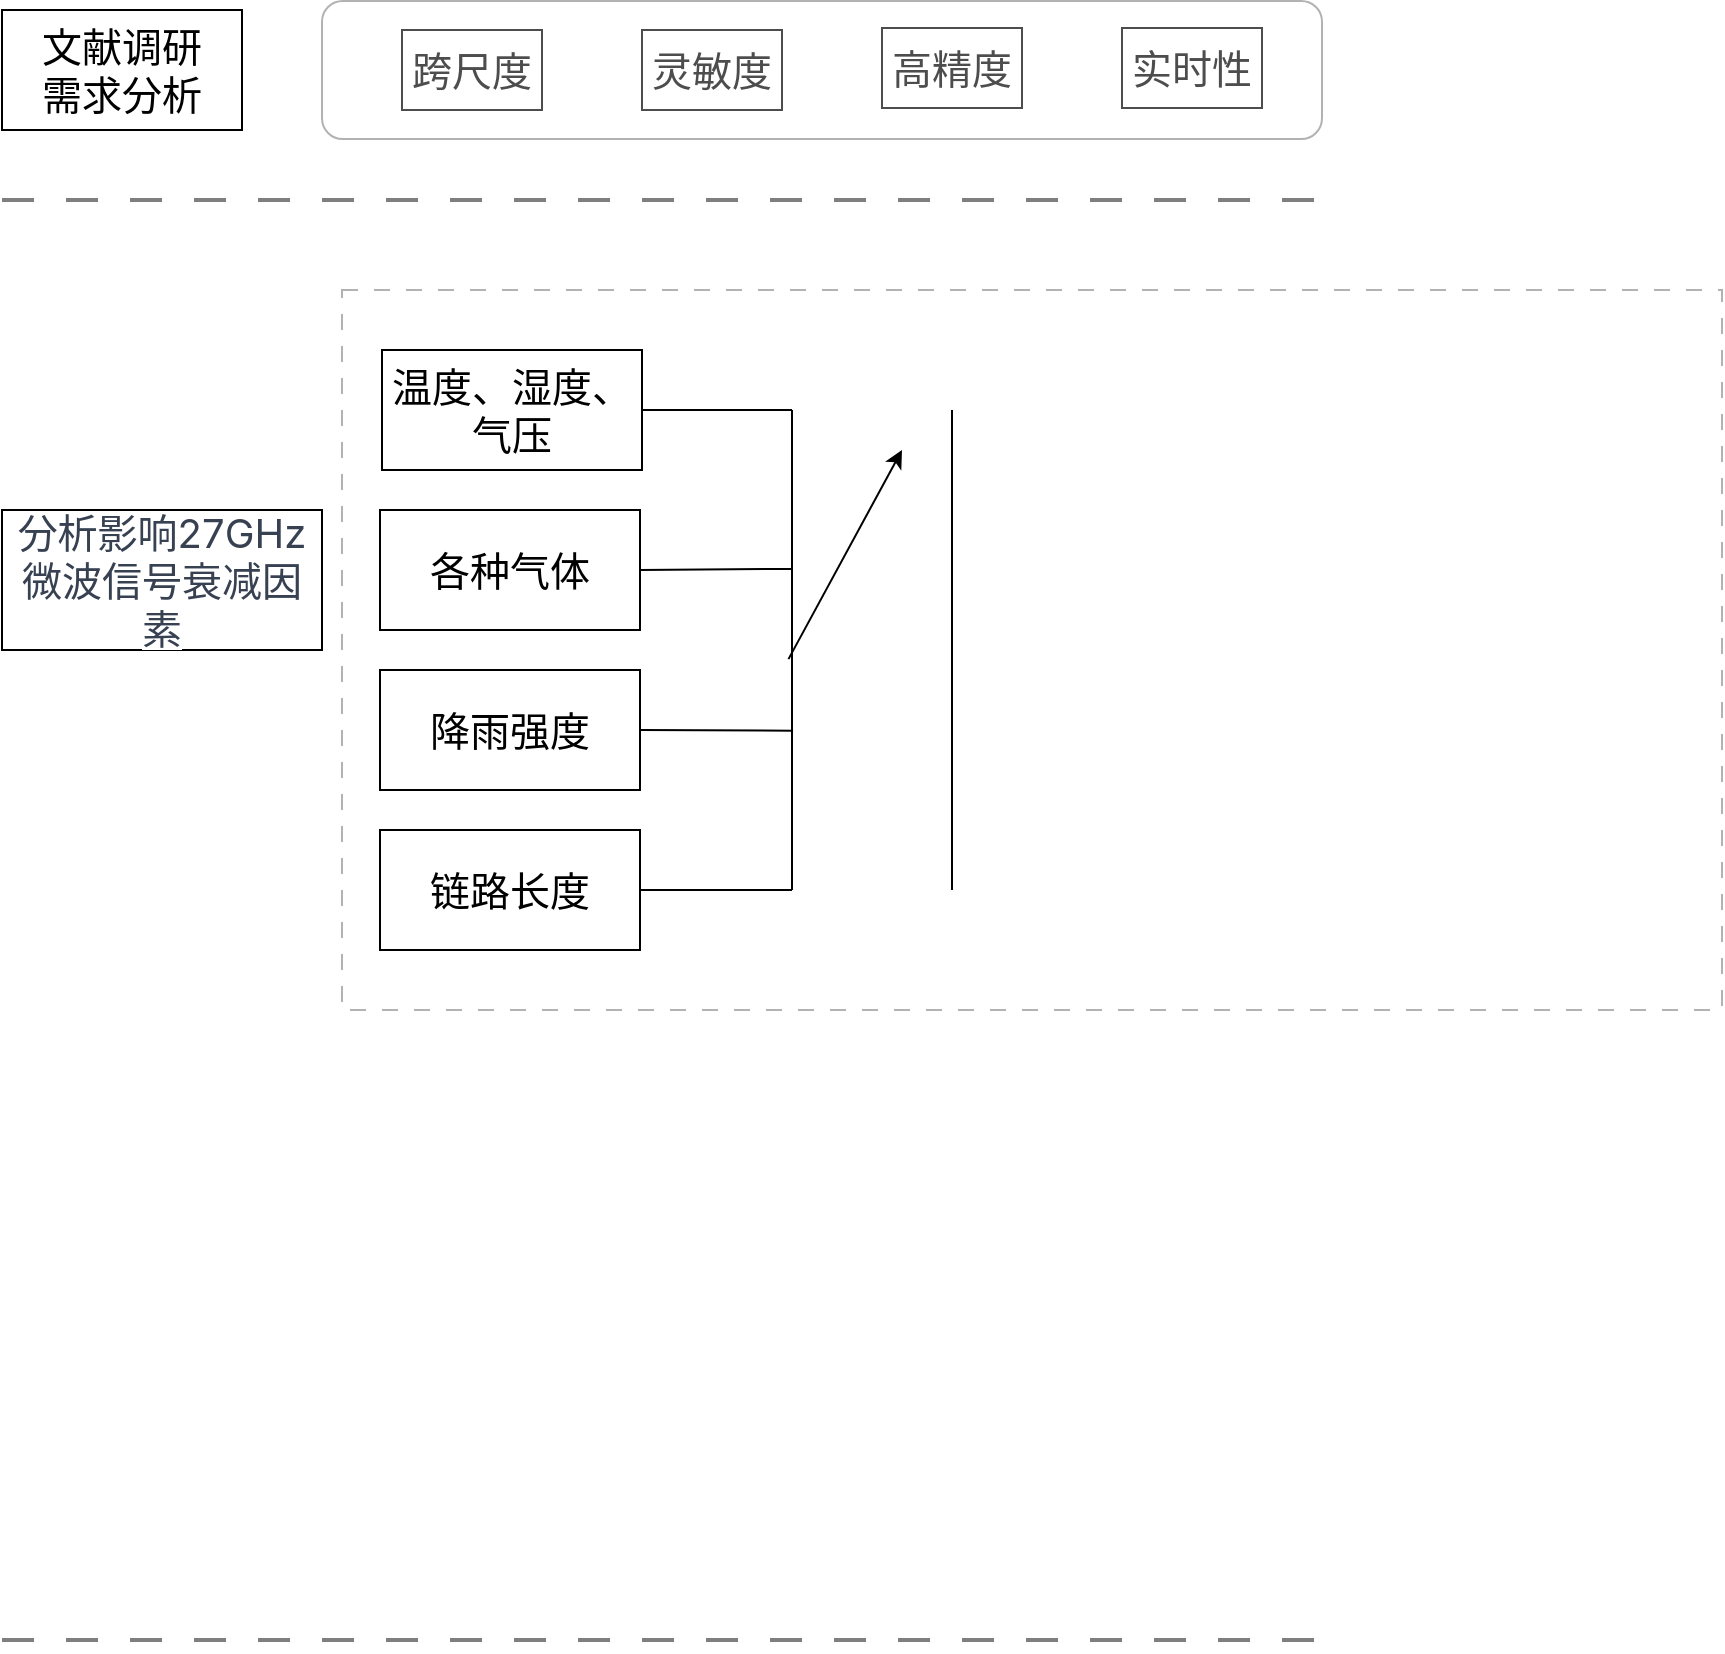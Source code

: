 <mxfile version="24.5.4" type="github">
  <diagram name="第 1 页" id="vz4i3LhELy7wU1bM7fb8">
    <mxGraphModel dx="724" dy="390" grid="1" gridSize="10" guides="1" tooltips="1" connect="1" arrows="1" fold="1" page="1" pageScale="1" pageWidth="827" pageHeight="1169" math="0" shadow="0">
      <root>
        <mxCell id="0" />
        <mxCell id="1" parent="0" />
        <mxCell id="u5NkH72IfdMpRJPFfYtH-1" value="&lt;font style=&quot;font-size: 20px;&quot;&gt;文献调研&lt;/font&gt;&lt;div style=&quot;font-size: 20px;&quot;&gt;需求分析&lt;/div&gt;" style="whiteSpace=wrap;html=1;" vertex="1" parent="1">
          <mxGeometry x="160" y="30" width="120" height="60" as="geometry" />
        </mxCell>
        <mxCell id="u5NkH72IfdMpRJPFfYtH-9" value="" style="rounded=0;whiteSpace=wrap;html=1;dashed=1;dashPattern=8 8;opacity=30;" vertex="1" parent="1">
          <mxGeometry x="330" y="170" width="690" height="360" as="geometry" />
        </mxCell>
        <mxCell id="u5NkH72IfdMpRJPFfYtH-13" value="" style="line;strokeWidth=2;html=1;perimeter=backbonePerimeter;points=[];outlineConnect=0;opacity=50;dashed=1;dashPattern=8 8;" vertex="1" parent="1">
          <mxGeometry x="160" y="120" width="660" height="10" as="geometry" />
        </mxCell>
        <mxCell id="u5NkH72IfdMpRJPFfYtH-25" value="&lt;font style=&quot;font-size: 20px;&quot;&gt;&lt;font style=&quot;font-size: 20px;&quot;&gt;跨尺&lt;/font&gt;度&lt;/font&gt;" style="whiteSpace=wrap;html=1;" vertex="1" parent="1">
          <mxGeometry x="360" y="40" width="70" height="40" as="geometry" />
        </mxCell>
        <mxCell id="u5NkH72IfdMpRJPFfYtH-27" value="&lt;font style=&quot;font-size: 20px;&quot;&gt;灵敏度&lt;/font&gt;" style="whiteSpace=wrap;html=1;" vertex="1" parent="1">
          <mxGeometry x="480" y="40" width="70" height="40" as="geometry" />
        </mxCell>
        <mxCell id="u5NkH72IfdMpRJPFfYtH-28" value="&lt;font style=&quot;font-size: 20px;&quot;&gt;&lt;font style=&quot;font-size: 20px;&quot;&gt;高精度&lt;/font&gt;&lt;/font&gt;" style="whiteSpace=wrap;html=1;" vertex="1" parent="1">
          <mxGeometry x="600" y="39" width="70" height="40" as="geometry" />
        </mxCell>
        <mxCell id="u5NkH72IfdMpRJPFfYtH-29" value="&lt;span style=&quot;font-size: 20px;&quot;&gt;实时性&lt;/span&gt;" style="whiteSpace=wrap;html=1;" vertex="1" parent="1">
          <mxGeometry x="720" y="39" width="70" height="40" as="geometry" />
        </mxCell>
        <mxCell id="u5NkH72IfdMpRJPFfYtH-32" value="" style="rounded=1;whiteSpace=wrap;html=1;opacity=30;" vertex="1" parent="1">
          <mxGeometry x="320" y="25.5" width="500" height="69" as="geometry" />
        </mxCell>
        <mxCell id="u5NkH72IfdMpRJPFfYtH-41" value="" style="line;strokeWidth=2;html=1;perimeter=backbonePerimeter;points=[];outlineConnect=0;opacity=50;dashed=1;dashPattern=8 8;" vertex="1" parent="1">
          <mxGeometry x="160" y="840" width="660" height="10" as="geometry" />
        </mxCell>
        <mxCell id="u5NkH72IfdMpRJPFfYtH-42" value="&lt;span style=&quot;color: rgb(55, 65, 81); font-family: -apple-system, BlinkMacSystemFont, Inter, ui-sans-serif, system-ui, &amp;quot;Segoe UI&amp;quot;, Roboto, Ubuntu, Cantarell, &amp;quot;Noto Sans&amp;quot;, sans-serif, &amp;quot;Helvetica Neue&amp;quot;, Arial, &amp;quot;Apple Color Emoji&amp;quot;, &amp;quot;Segoe UI Emoji&amp;quot;, &amp;quot;Segoe UI Symbol&amp;quot;, &amp;quot;Noto Color Emoji&amp;quot;; text-align: start; white-space-collapse: preserve-breaks; background-color: rgb(255, 255, 255);&quot;&gt;&lt;font style=&quot;font-size: 20px;&quot;&gt;分析影响27GHz微波信号衰减因素&lt;/font&gt;&lt;/span&gt;" style="whiteSpace=wrap;html=1;" vertex="1" parent="1">
          <mxGeometry x="160" y="280" width="160" height="70" as="geometry" />
        </mxCell>
        <mxCell id="u5NkH72IfdMpRJPFfYtH-47" value="&lt;font style=&quot;font-size: 20px;&quot;&gt;温度、湿度、气压&lt;/font&gt;" style="rounded=0;whiteSpace=wrap;html=1;" vertex="1" parent="1">
          <mxGeometry x="350" y="200" width="130" height="60" as="geometry" />
        </mxCell>
        <mxCell id="u5NkH72IfdMpRJPFfYtH-51" value="&lt;span style=&quot;font-size: 20px;&quot;&gt;各种气体&lt;/span&gt;" style="rounded=0;whiteSpace=wrap;html=1;" vertex="1" parent="1">
          <mxGeometry x="349" y="280" width="130" height="60" as="geometry" />
        </mxCell>
        <mxCell id="u5NkH72IfdMpRJPFfYtH-52" value="&lt;span style=&quot;font-size: 20px;&quot;&gt;降雨强度&lt;/span&gt;" style="rounded=0;whiteSpace=wrap;html=1;" vertex="1" parent="1">
          <mxGeometry x="349" y="360" width="130" height="60" as="geometry" />
        </mxCell>
        <mxCell id="u5NkH72IfdMpRJPFfYtH-53" value="&lt;span style=&quot;font-size: 20px;&quot;&gt;链路长度&lt;/span&gt;" style="rounded=0;whiteSpace=wrap;html=1;" vertex="1" parent="1">
          <mxGeometry x="349" y="440" width="130" height="60" as="geometry" />
        </mxCell>
        <mxCell id="u5NkH72IfdMpRJPFfYtH-54" value="" style="line;strokeWidth=1;direction=south;html=1;" vertex="1" parent="1">
          <mxGeometry x="550" y="230" width="10" height="240" as="geometry" />
        </mxCell>
        <mxCell id="u5NkH72IfdMpRJPFfYtH-59" value="" style="endArrow=none;html=1;rounded=0;exitX=1;exitY=0.5;exitDx=0;exitDy=0;entryX=0;entryY=0.5;entryDx=0;entryDy=0;entryPerimeter=0;" edge="1" parent="1" source="u5NkH72IfdMpRJPFfYtH-47" target="u5NkH72IfdMpRJPFfYtH-54">
          <mxGeometry width="50" height="50" relative="1" as="geometry">
            <mxPoint x="530" y="350" as="sourcePoint" />
            <mxPoint x="580" y="300" as="targetPoint" />
          </mxGeometry>
        </mxCell>
        <mxCell id="u5NkH72IfdMpRJPFfYtH-60" value="" style="endArrow=none;html=1;rounded=0;exitX=1;exitY=0.5;exitDx=0;exitDy=0;entryX=1;entryY=0.5;entryDx=0;entryDy=0;entryPerimeter=0;" edge="1" parent="1" source="u5NkH72IfdMpRJPFfYtH-53" target="u5NkH72IfdMpRJPFfYtH-54">
          <mxGeometry width="50" height="50" relative="1" as="geometry">
            <mxPoint x="530" y="350" as="sourcePoint" />
            <mxPoint x="580" y="300" as="targetPoint" />
          </mxGeometry>
        </mxCell>
        <mxCell id="u5NkH72IfdMpRJPFfYtH-61" value="" style="endArrow=none;html=1;rounded=0;exitX=1;exitY=0.5;exitDx=0;exitDy=0;entryX=0.668;entryY=0.446;entryDx=0;entryDy=0;entryPerimeter=0;" edge="1" parent="1" source="u5NkH72IfdMpRJPFfYtH-52" target="u5NkH72IfdMpRJPFfYtH-54">
          <mxGeometry width="50" height="50" relative="1" as="geometry">
            <mxPoint x="489" y="480" as="sourcePoint" />
            <mxPoint x="550" y="390" as="targetPoint" />
          </mxGeometry>
        </mxCell>
        <mxCell id="u5NkH72IfdMpRJPFfYtH-62" value="" style="endArrow=none;html=1;rounded=0;exitX=1;exitY=0.5;exitDx=0;exitDy=0;entryX=0.331;entryY=0.492;entryDx=0;entryDy=0;entryPerimeter=0;" edge="1" parent="1" source="u5NkH72IfdMpRJPFfYtH-51" target="u5NkH72IfdMpRJPFfYtH-54">
          <mxGeometry width="50" height="50" relative="1" as="geometry">
            <mxPoint x="510" y="390" as="sourcePoint" />
            <mxPoint x="554" y="310" as="targetPoint" />
          </mxGeometry>
        </mxCell>
        <mxCell id="u5NkH72IfdMpRJPFfYtH-65" value="" style="endArrow=classic;html=1;rounded=0;exitX=0.519;exitY=0.676;exitDx=0;exitDy=0;exitPerimeter=0;" edge="1" parent="1" source="u5NkH72IfdMpRJPFfYtH-54">
          <mxGeometry width="50" height="50" relative="1" as="geometry">
            <mxPoint x="560" y="300" as="sourcePoint" />
            <mxPoint x="610" y="250" as="targetPoint" />
          </mxGeometry>
        </mxCell>
        <mxCell id="u5NkH72IfdMpRJPFfYtH-66" value="" style="line;strokeWidth=1;direction=south;html=1;" vertex="1" parent="1">
          <mxGeometry x="630" y="230" width="10" height="240" as="geometry" />
        </mxCell>
      </root>
    </mxGraphModel>
  </diagram>
</mxfile>
